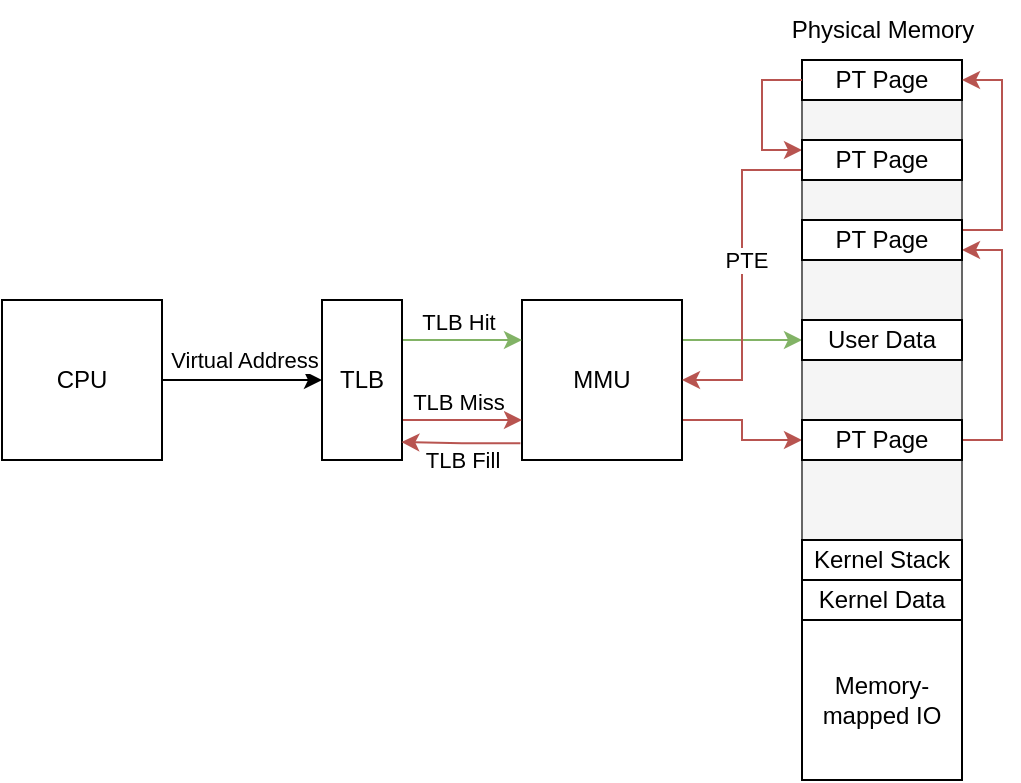 <mxfile version="24.7.5">
  <diagram name="Page-1" id="BMGfN2AleFAIXJmAKwSa">
    <mxGraphModel dx="1185" dy="683" grid="1" gridSize="10" guides="1" tooltips="1" connect="1" arrows="1" fold="1" page="1" pageScale="1" pageWidth="850" pageHeight="1100" math="0" shadow="0">
      <root>
        <mxCell id="0" />
        <mxCell id="1" parent="0" />
        <mxCell id="G2gZIB6v_dK4ySC1F2k1-8" style="edgeStyle=orthogonalEdgeStyle;rounded=0;orthogonalLoop=1;jettySize=auto;html=1;exitX=1;exitY=0.5;exitDx=0;exitDy=0;entryX=0;entryY=0.5;entryDx=0;entryDy=0;" parent="1" source="G2gZIB6v_dK4ySC1F2k1-1" target="G2gZIB6v_dK4ySC1F2k1-6" edge="1">
          <mxGeometry relative="1" as="geometry" />
        </mxCell>
        <mxCell id="G2gZIB6v_dK4ySC1F2k1-9" value="Virtual Address" style="edgeLabel;html=1;align=center;verticalAlign=middle;resizable=0;points=[];" parent="G2gZIB6v_dK4ySC1F2k1-8" vertex="1" connectable="0">
          <mxGeometry x="-0.217" y="-1" relative="1" as="geometry">
            <mxPoint x="9" y="-11" as="offset" />
          </mxGeometry>
        </mxCell>
        <mxCell id="G2gZIB6v_dK4ySC1F2k1-1" value="CPU" style="rounded=0;whiteSpace=wrap;html=1;" parent="1" vertex="1">
          <mxGeometry x="320" y="520" width="80" height="80" as="geometry" />
        </mxCell>
        <mxCell id="G2gZIB6v_dK4ySC1F2k1-22" style="edgeStyle=orthogonalEdgeStyle;rounded=0;orthogonalLoop=1;jettySize=auto;html=1;exitX=1;exitY=0.25;exitDx=0;exitDy=0;entryX=0;entryY=0.5;entryDx=0;entryDy=0;fillColor=#d5e8d4;strokeColor=#82b366;" parent="1" source="G2gZIB6v_dK4ySC1F2k1-5" target="G2gZIB6v_dK4ySC1F2k1-19" edge="1">
          <mxGeometry relative="1" as="geometry" />
        </mxCell>
        <mxCell id="G2gZIB6v_dK4ySC1F2k1-24" style="edgeStyle=orthogonalEdgeStyle;rounded=0;orthogonalLoop=1;jettySize=auto;html=1;exitX=1;exitY=0.75;exitDx=0;exitDy=0;entryX=0;entryY=0.5;entryDx=0;entryDy=0;fillColor=#f8cecc;strokeColor=#b85450;" parent="1" source="G2gZIB6v_dK4ySC1F2k1-5" target="G2gZIB6v_dK4ySC1F2k1-15" edge="1">
          <mxGeometry relative="1" as="geometry" />
        </mxCell>
        <mxCell id="G2gZIB6v_dK4ySC1F2k1-5" value="MMU" style="rounded=0;whiteSpace=wrap;html=1;" parent="1" vertex="1">
          <mxGeometry x="580" y="520" width="80" height="80" as="geometry" />
        </mxCell>
        <mxCell id="G2gZIB6v_dK4ySC1F2k1-11" style="edgeStyle=orthogonalEdgeStyle;rounded=0;orthogonalLoop=1;jettySize=auto;html=1;exitX=1;exitY=0.25;exitDx=0;exitDy=0;entryX=0;entryY=0.25;entryDx=0;entryDy=0;fillColor=#d5e8d4;strokeColor=#82b366;" parent="1" source="G2gZIB6v_dK4ySC1F2k1-6" target="G2gZIB6v_dK4ySC1F2k1-5" edge="1">
          <mxGeometry relative="1" as="geometry" />
        </mxCell>
        <mxCell id="G2gZIB6v_dK4ySC1F2k1-12" value="TLB Hit" style="edgeLabel;html=1;align=center;verticalAlign=middle;resizable=0;points=[];" parent="G2gZIB6v_dK4ySC1F2k1-11" vertex="1" connectable="0">
          <mxGeometry x="-0.253" y="-1" relative="1" as="geometry">
            <mxPoint x="5" y="-10" as="offset" />
          </mxGeometry>
        </mxCell>
        <mxCell id="G2gZIB6v_dK4ySC1F2k1-23" style="edgeStyle=orthogonalEdgeStyle;rounded=0;orthogonalLoop=1;jettySize=auto;html=1;exitX=1;exitY=0.75;exitDx=0;exitDy=0;entryX=0;entryY=0.75;entryDx=0;entryDy=0;fillColor=#f8cecc;strokeColor=#b85450;" parent="1" source="G2gZIB6v_dK4ySC1F2k1-6" target="G2gZIB6v_dK4ySC1F2k1-5" edge="1">
          <mxGeometry relative="1" as="geometry" />
        </mxCell>
        <mxCell id="G2gZIB6v_dK4ySC1F2k1-25" value="TLB Miss" style="edgeLabel;html=1;align=center;verticalAlign=middle;resizable=0;points=[];" parent="G2gZIB6v_dK4ySC1F2k1-23" vertex="1" connectable="0">
          <mxGeometry x="-0.2" y="-1" relative="1" as="geometry">
            <mxPoint x="4" y="-10" as="offset" />
          </mxGeometry>
        </mxCell>
        <mxCell id="G2gZIB6v_dK4ySC1F2k1-6" value="TLB" style="rounded=0;whiteSpace=wrap;html=1;" parent="1" vertex="1">
          <mxGeometry x="480" y="520" width="40" height="80" as="geometry" />
        </mxCell>
        <mxCell id="G2gZIB6v_dK4ySC1F2k1-10" value="&amp;nbsp;" style="rounded=0;whiteSpace=wrap;html=1;fillColor=#f5f5f5;fontColor=#333333;strokeColor=#666666;" parent="1" vertex="1">
          <mxGeometry x="720" y="400" width="80" height="360" as="geometry" />
        </mxCell>
        <mxCell id="G2gZIB6v_dK4ySC1F2k1-13" value="Physical Memory" style="text;html=1;align=center;verticalAlign=middle;resizable=0;points=[];autosize=1;strokeColor=none;fillColor=none;" parent="1" vertex="1">
          <mxGeometry x="705" y="370" width="110" height="30" as="geometry" />
        </mxCell>
        <mxCell id="G2gZIB6v_dK4ySC1F2k1-14" value="PT Page" style="rounded=0;whiteSpace=wrap;html=1;" parent="1" vertex="1">
          <mxGeometry x="720" y="400" width="80" height="20" as="geometry" />
        </mxCell>
        <mxCell id="G2gZIB6v_dK4ySC1F2k1-26" style="edgeStyle=orthogonalEdgeStyle;rounded=0;orthogonalLoop=1;jettySize=auto;html=1;exitX=1;exitY=0.5;exitDx=0;exitDy=0;entryX=1;entryY=0.75;entryDx=0;entryDy=0;fillColor=#f8cecc;strokeColor=#b85450;" parent="1" source="G2gZIB6v_dK4ySC1F2k1-15" target="G2gZIB6v_dK4ySC1F2k1-18" edge="1">
          <mxGeometry relative="1" as="geometry" />
        </mxCell>
        <mxCell id="G2gZIB6v_dK4ySC1F2k1-15" value="PT Page" style="rounded=0;whiteSpace=wrap;html=1;" parent="1" vertex="1">
          <mxGeometry x="720" y="580" width="80" height="20" as="geometry" />
        </mxCell>
        <mxCell id="G2gZIB6v_dK4ySC1F2k1-17" value="Memory-mapped IO" style="rounded=0;whiteSpace=wrap;html=1;" parent="1" vertex="1">
          <mxGeometry x="720" y="680" width="80" height="80" as="geometry" />
        </mxCell>
        <mxCell id="G2gZIB6v_dK4ySC1F2k1-28" style="edgeStyle=orthogonalEdgeStyle;rounded=0;orthogonalLoop=1;jettySize=auto;html=1;exitX=1;exitY=0.25;exitDx=0;exitDy=0;entryX=1;entryY=0.5;entryDx=0;entryDy=0;fillColor=#f8cecc;strokeColor=#b85450;" parent="1" source="G2gZIB6v_dK4ySC1F2k1-18" target="G2gZIB6v_dK4ySC1F2k1-14" edge="1">
          <mxGeometry relative="1" as="geometry" />
        </mxCell>
        <mxCell id="G2gZIB6v_dK4ySC1F2k1-18" value="PT Page" style="rounded=0;whiteSpace=wrap;html=1;" parent="1" vertex="1">
          <mxGeometry x="720" y="480" width="80" height="20" as="geometry" />
        </mxCell>
        <mxCell id="G2gZIB6v_dK4ySC1F2k1-19" value="User Data" style="rounded=0;whiteSpace=wrap;html=1;" parent="1" vertex="1">
          <mxGeometry x="720" y="530" width="80" height="20" as="geometry" />
        </mxCell>
        <mxCell id="G2gZIB6v_dK4ySC1F2k1-20" value="Kernel Data" style="rounded=0;whiteSpace=wrap;html=1;" parent="1" vertex="1">
          <mxGeometry x="720" y="660" width="80" height="20" as="geometry" />
        </mxCell>
        <mxCell id="G2gZIB6v_dK4ySC1F2k1-21" value="Kernel Stack" style="rounded=0;whiteSpace=wrap;html=1;" parent="1" vertex="1">
          <mxGeometry x="720" y="640" width="80" height="20" as="geometry" />
        </mxCell>
        <mxCell id="G2gZIB6v_dK4ySC1F2k1-29" style="edgeStyle=orthogonalEdgeStyle;rounded=0;orthogonalLoop=1;jettySize=auto;html=1;exitX=0;exitY=0.5;exitDx=0;exitDy=0;entryX=0;entryY=0.25;entryDx=0;entryDy=0;fillColor=#f8cecc;strokeColor=#b85450;" parent="1" source="G2gZIB6v_dK4ySC1F2k1-14" target="G2gZIB6v_dK4ySC1F2k1-33" edge="1">
          <mxGeometry relative="1" as="geometry">
            <Array as="points">
              <mxPoint x="700" y="410" />
              <mxPoint x="700" y="445" />
            </Array>
          </mxGeometry>
        </mxCell>
        <mxCell id="G2gZIB6v_dK4ySC1F2k1-31" style="edgeStyle=orthogonalEdgeStyle;rounded=0;orthogonalLoop=1;jettySize=auto;html=1;fillColor=#f8cecc;strokeColor=#b85450;entryX=0.992;entryY=0.888;entryDx=0;entryDy=0;entryPerimeter=0;exitX=-0.01;exitY=0.895;exitDx=0;exitDy=0;exitPerimeter=0;" parent="1" source="G2gZIB6v_dK4ySC1F2k1-5" target="G2gZIB6v_dK4ySC1F2k1-6" edge="1">
          <mxGeometry relative="1" as="geometry">
            <mxPoint x="560" y="600" as="sourcePoint" />
            <mxPoint x="540" y="620" as="targetPoint" />
          </mxGeometry>
        </mxCell>
        <mxCell id="G2gZIB6v_dK4ySC1F2k1-32" value="TLB Fill" style="edgeLabel;html=1;align=center;verticalAlign=middle;resizable=0;points=[];" parent="G2gZIB6v_dK4ySC1F2k1-31" vertex="1" connectable="0">
          <mxGeometry x="-0.2" y="-1" relative="1" as="geometry">
            <mxPoint x="-5" y="9" as="offset" />
          </mxGeometry>
        </mxCell>
        <mxCell id="G2gZIB6v_dK4ySC1F2k1-34" style="edgeStyle=orthogonalEdgeStyle;rounded=0;orthogonalLoop=1;jettySize=auto;html=1;exitX=0;exitY=0.75;exitDx=0;exitDy=0;entryX=1;entryY=0.5;entryDx=0;entryDy=0;fillColor=#f8cecc;strokeColor=#b85450;" parent="1" source="G2gZIB6v_dK4ySC1F2k1-33" target="G2gZIB6v_dK4ySC1F2k1-5" edge="1">
          <mxGeometry relative="1" as="geometry" />
        </mxCell>
        <mxCell id="G2gZIB6v_dK4ySC1F2k1-35" value="PTE" style="edgeLabel;html=1;align=center;verticalAlign=middle;resizable=0;points=[];" parent="G2gZIB6v_dK4ySC1F2k1-34" vertex="1" connectable="0">
          <mxGeometry x="-0.096" y="2" relative="1" as="geometry">
            <mxPoint as="offset" />
          </mxGeometry>
        </mxCell>
        <mxCell id="G2gZIB6v_dK4ySC1F2k1-33" value="PT Page" style="rounded=0;whiteSpace=wrap;html=1;" parent="1" vertex="1">
          <mxGeometry x="720" y="440" width="80" height="20" as="geometry" />
        </mxCell>
      </root>
    </mxGraphModel>
  </diagram>
</mxfile>

